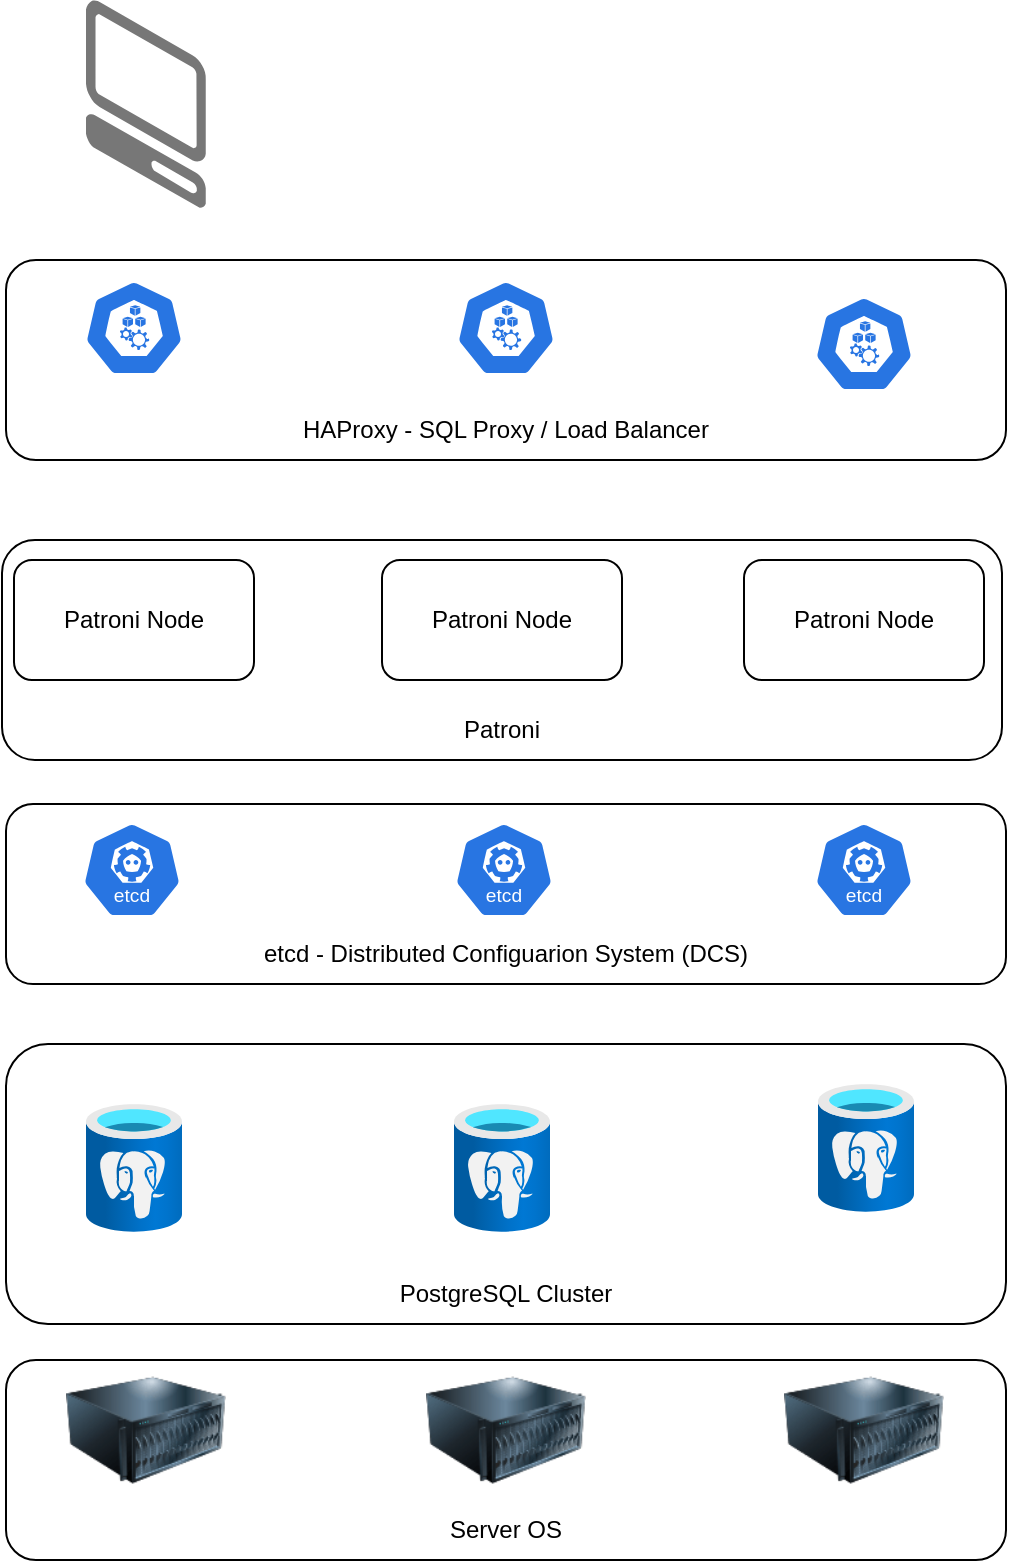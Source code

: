 <mxfile version="24.0.1" type="github">
  <diagram name="Seite-1" id="WOP4KErCCa20anXHzm_H">
    <mxGraphModel dx="812" dy="1760" grid="1" gridSize="10" guides="1" tooltips="1" connect="1" arrows="1" fold="1" page="1" pageScale="1" pageWidth="827" pageHeight="1169" math="0" shadow="0">
      <root>
        <mxCell id="0" />
        <mxCell id="1" parent="0" />
        <mxCell id="lTvsPIz6IWVvOD_EdR2t-30" value="" style="rounded=1;whiteSpace=wrap;html=1;fillColor=none;" vertex="1" parent="1">
          <mxGeometry x="200" y="-230" width="500" height="100" as="geometry" />
        </mxCell>
        <mxCell id="lTvsPIz6IWVvOD_EdR2t-19" value="" style="rounded=1;whiteSpace=wrap;html=1;fillColor=none;" vertex="1" parent="1">
          <mxGeometry x="200" y="162" width="500" height="140" as="geometry" />
        </mxCell>
        <mxCell id="lTvsPIz6IWVvOD_EdR2t-16" value="" style="rounded=1;whiteSpace=wrap;html=1;fillColor=none;" vertex="1" parent="1">
          <mxGeometry x="200" y="42" width="500" height="90" as="geometry" />
        </mxCell>
        <mxCell id="lTvsPIz6IWVvOD_EdR2t-1" value="" style="image;html=1;image=img/lib/clip_art/computers/Server_128x128.png" vertex="1" parent="1">
          <mxGeometry x="230" y="315" width="80" height="80" as="geometry" />
        </mxCell>
        <mxCell id="lTvsPIz6IWVvOD_EdR2t-2" value="&lt;span style=&quot;color: rgba(0, 0, 0, 0); font-family: monospace; font-size: 0px; text-align: start; background-color: rgb(251, 251, 251);&quot;&gt;%3CmxGraphModel%3E%3Croot%3E%3CmxCell%20id%3D%220%22%2F%3E%3CmxCell%20id%3D%221%22%20parent%3D%220%22%2F%3E%3CmxCell%20id%3D%222%22%20value%3D%22%22%20style%3D%22image%3Bhtml%3D1%3Bimage%3Dimg%2Flib%2Fclip_art%2Fcomputers%2FServer_128x128.png%22%20vertex%3D%221%22%20parent%3D%221%22%3E%3CmxGeometry%20x%3D%22230%22%20y%3D%22160%22%20width%3D%2280%22%20height%3D%2280%22%20as%3D%22geometry%22%2F%3E%3C%2FmxCell%3E%3C%2Froot%3E%3C%2FmxGraphModel%3E&lt;/span&gt;" style="image;html=1;image=img/lib/clip_art/computers/Server_128x128.png" vertex="1" parent="1">
          <mxGeometry x="410" y="315" width="80" height="80" as="geometry" />
        </mxCell>
        <mxCell id="lTvsPIz6IWVvOD_EdR2t-3" value="&lt;span style=&quot;color: rgba(0, 0, 0, 0); font-family: monospace; font-size: 0px; text-align: start; background-color: rgb(251, 251, 251);&quot;&gt;%3CmxGraphModel%3E%3Croot%3E%3CmxCell%20id%3D%220%22%2F%3E%3CmxCell%20id%3D%221%22%20parent%3D%220%22%2F%3E%3CmxCell%20id%3D%222%22%20value%3D%22%22%20style%3D%22image%3Bhtml%3D1%3Bimage%3Dimg%2Flib%2Fclip_art%2Fcomputers%2FServer_128x128.png%22%20vertex%3D%221%22%20parent%3D%221%22%3E%3CmxGeometry%20x%3D%22230%22%20y%3D%22160%22%20width%3D%2280%22%20height%3D%2280%22%20as%3D%22geometry%22%2F%3E%3C%2FmxCell%3E%3C%2Froot%3E%3C%2FmxGraphModel%3E&lt;/span&gt;" style="image;html=1;image=img/lib/clip_art/computers/Server_128x128.png" vertex="1" parent="1">
          <mxGeometry x="589" y="315" width="80" height="80" as="geometry" />
        </mxCell>
        <mxCell id="lTvsPIz6IWVvOD_EdR2t-8" value="" style="image;aspect=fixed;html=1;points=[];align=center;fontSize=12;image=img/lib/azure2/databases/Azure_Database_PostgreSQL_Server.svg;" vertex="1" parent="1">
          <mxGeometry x="240" y="192" width="48" height="64" as="geometry" />
        </mxCell>
        <mxCell id="lTvsPIz6IWVvOD_EdR2t-9" value="" style="image;aspect=fixed;html=1;points=[];align=center;fontSize=12;image=img/lib/azure2/databases/Azure_Database_PostgreSQL_Server.svg;" vertex="1" parent="1">
          <mxGeometry x="424" y="192" width="48" height="64" as="geometry" />
        </mxCell>
        <mxCell id="lTvsPIz6IWVvOD_EdR2t-10" value="" style="image;aspect=fixed;html=1;points=[];align=center;fontSize=12;image=img/lib/azure2/databases/Azure_Database_PostgreSQL_Server.svg;" vertex="1" parent="1">
          <mxGeometry x="606" y="182" width="48" height="64" as="geometry" />
        </mxCell>
        <mxCell id="lTvsPIz6IWVvOD_EdR2t-11" value="" style="aspect=fixed;sketch=0;html=1;dashed=0;whitespace=wrap;fillColor=#2875E2;strokeColor=#ffffff;points=[[0.005,0.63,0],[0.1,0.2,0],[0.9,0.2,0],[0.5,0,0],[0.995,0.63,0],[0.72,0.99,0],[0.5,1,0],[0.28,0.99,0]];shape=mxgraph.kubernetes.icon2;kubernetesLabel=1;prIcon=etcd" vertex="1" parent="1">
          <mxGeometry x="238" y="51" width="50" height="48" as="geometry" />
        </mxCell>
        <mxCell id="lTvsPIz6IWVvOD_EdR2t-12" value="" style="aspect=fixed;sketch=0;html=1;dashed=0;whitespace=wrap;fillColor=#2875E2;strokeColor=#ffffff;points=[[0.005,0.63,0],[0.1,0.2,0],[0.9,0.2,0],[0.5,0,0],[0.995,0.63,0],[0.72,0.99,0],[0.5,1,0],[0.28,0.99,0]];shape=mxgraph.kubernetes.icon2;kubernetesLabel=1;prIcon=etcd" vertex="1" parent="1">
          <mxGeometry x="424" y="51" width="50" height="48" as="geometry" />
        </mxCell>
        <mxCell id="lTvsPIz6IWVvOD_EdR2t-13" value="" style="aspect=fixed;sketch=0;html=1;dashed=0;whitespace=wrap;fillColor=#2875E2;strokeColor=#ffffff;points=[[0.005,0.63,0],[0.1,0.2,0],[0.9,0.2,0],[0.5,0,0],[0.995,0.63,0],[0.72,0.99,0],[0.5,1,0],[0.28,0.99,0]];shape=mxgraph.kubernetes.icon2;kubernetesLabel=1;prIcon=etcd" vertex="1" parent="1">
          <mxGeometry x="604" y="51" width="50" height="48" as="geometry" />
        </mxCell>
        <mxCell id="lTvsPIz6IWVvOD_EdR2t-14" value="" style="rounded=1;whiteSpace=wrap;html=1;fillColor=none;" vertex="1" parent="1">
          <mxGeometry x="200" y="320" width="500" height="100" as="geometry" />
        </mxCell>
        <mxCell id="lTvsPIz6IWVvOD_EdR2t-15" value="Server OS" style="text;html=1;align=center;verticalAlign=middle;whiteSpace=wrap;rounded=0;" vertex="1" parent="1">
          <mxGeometry x="200" y="390" width="500" height="30" as="geometry" />
        </mxCell>
        <mxCell id="lTvsPIz6IWVvOD_EdR2t-18" value="etcd - Distributed Configuarion System (DCS)" style="text;html=1;align=center;verticalAlign=middle;whiteSpace=wrap;rounded=0;" vertex="1" parent="1">
          <mxGeometry x="200" y="102" width="500" height="30" as="geometry" />
        </mxCell>
        <mxCell id="lTvsPIz6IWVvOD_EdR2t-20" value="PostgreSQL Cluster" style="text;html=1;align=center;verticalAlign=middle;whiteSpace=wrap;rounded=0;" vertex="1" parent="1">
          <mxGeometry x="200" y="272" width="500" height="30" as="geometry" />
        </mxCell>
        <mxCell id="lTvsPIz6IWVvOD_EdR2t-21" value="Patroni Node" style="rounded=1;whiteSpace=wrap;html=1;" vertex="1" parent="1">
          <mxGeometry x="204" y="-80" width="120" height="60" as="geometry" />
        </mxCell>
        <mxCell id="lTvsPIz6IWVvOD_EdR2t-22" value="Patroni Node" style="rounded=1;whiteSpace=wrap;html=1;" vertex="1" parent="1">
          <mxGeometry x="388" y="-80" width="120" height="60" as="geometry" />
        </mxCell>
        <mxCell id="lTvsPIz6IWVvOD_EdR2t-23" value="Patroni Node" style="rounded=1;whiteSpace=wrap;html=1;" vertex="1" parent="1">
          <mxGeometry x="569" y="-80" width="120" height="60" as="geometry" />
        </mxCell>
        <mxCell id="lTvsPIz6IWVvOD_EdR2t-31" value="HAProxy - SQL Proxy / Load Balancer" style="text;html=1;align=center;verticalAlign=middle;whiteSpace=wrap;rounded=0;" vertex="1" parent="1">
          <mxGeometry x="200" y="-160" width="500" height="30" as="geometry" />
        </mxCell>
        <mxCell id="lTvsPIz6IWVvOD_EdR2t-32" value="" style="aspect=fixed;sketch=0;html=1;dashed=0;whitespace=wrap;fillColor=#2875E2;strokeColor=#ffffff;points=[[0.005,0.63,0],[0.1,0.2,0],[0.9,0.2,0],[0.5,0,0],[0.995,0.63,0],[0.72,0.99,0],[0.5,1,0],[0.28,0.99,0]];shape=mxgraph.kubernetes.icon2;prIcon=k_proxy" vertex="1" parent="1">
          <mxGeometry x="239" y="-220" width="50" height="48" as="geometry" />
        </mxCell>
        <mxCell id="lTvsPIz6IWVvOD_EdR2t-33" value="" style="aspect=fixed;sketch=0;html=1;dashed=0;whitespace=wrap;fillColor=#2875E2;strokeColor=#ffffff;points=[[0.005,0.63,0],[0.1,0.2,0],[0.9,0.2,0],[0.5,0,0],[0.995,0.63,0],[0.72,0.99,0],[0.5,1,0],[0.28,0.99,0]];shape=mxgraph.kubernetes.icon2;prIcon=k_proxy" vertex="1" parent="1">
          <mxGeometry x="425" y="-220" width="50" height="48" as="geometry" />
        </mxCell>
        <mxCell id="lTvsPIz6IWVvOD_EdR2t-34" value="" style="aspect=fixed;sketch=0;html=1;dashed=0;whitespace=wrap;fillColor=#2875E2;strokeColor=#ffffff;points=[[0.005,0.63,0],[0.1,0.2,0],[0.9,0.2,0],[0.5,0,0],[0.995,0.63,0],[0.72,0.99,0],[0.5,1,0],[0.28,0.99,0]];shape=mxgraph.kubernetes.icon2;prIcon=k_proxy" vertex="1" parent="1">
          <mxGeometry x="604" y="-212" width="50" height="48" as="geometry" />
        </mxCell>
        <mxCell id="lTvsPIz6IWVvOD_EdR2t-35" value="" style="rounded=1;whiteSpace=wrap;html=1;fillColor=none;" vertex="1" parent="1">
          <mxGeometry x="198" y="-90" width="500" height="110" as="geometry" />
        </mxCell>
        <mxCell id="lTvsPIz6IWVvOD_EdR2t-36" value="Patroni" style="text;html=1;align=center;verticalAlign=middle;whiteSpace=wrap;rounded=0;" vertex="1" parent="1">
          <mxGeometry x="198" y="-10" width="500" height="30" as="geometry" />
        </mxCell>
        <mxCell id="lTvsPIz6IWVvOD_EdR2t-37" value="" style="verticalLabelPosition=bottom;html=1;verticalAlign=top;strokeWidth=1;align=center;outlineConnect=0;dashed=0;outlineConnect=0;shape=mxgraph.aws3d.client;aspect=fixed;strokeColor=none;fillColor=#777777;" vertex="1" parent="1">
          <mxGeometry x="240" y="-360" width="60" height="104" as="geometry" />
        </mxCell>
      </root>
    </mxGraphModel>
  </diagram>
</mxfile>
